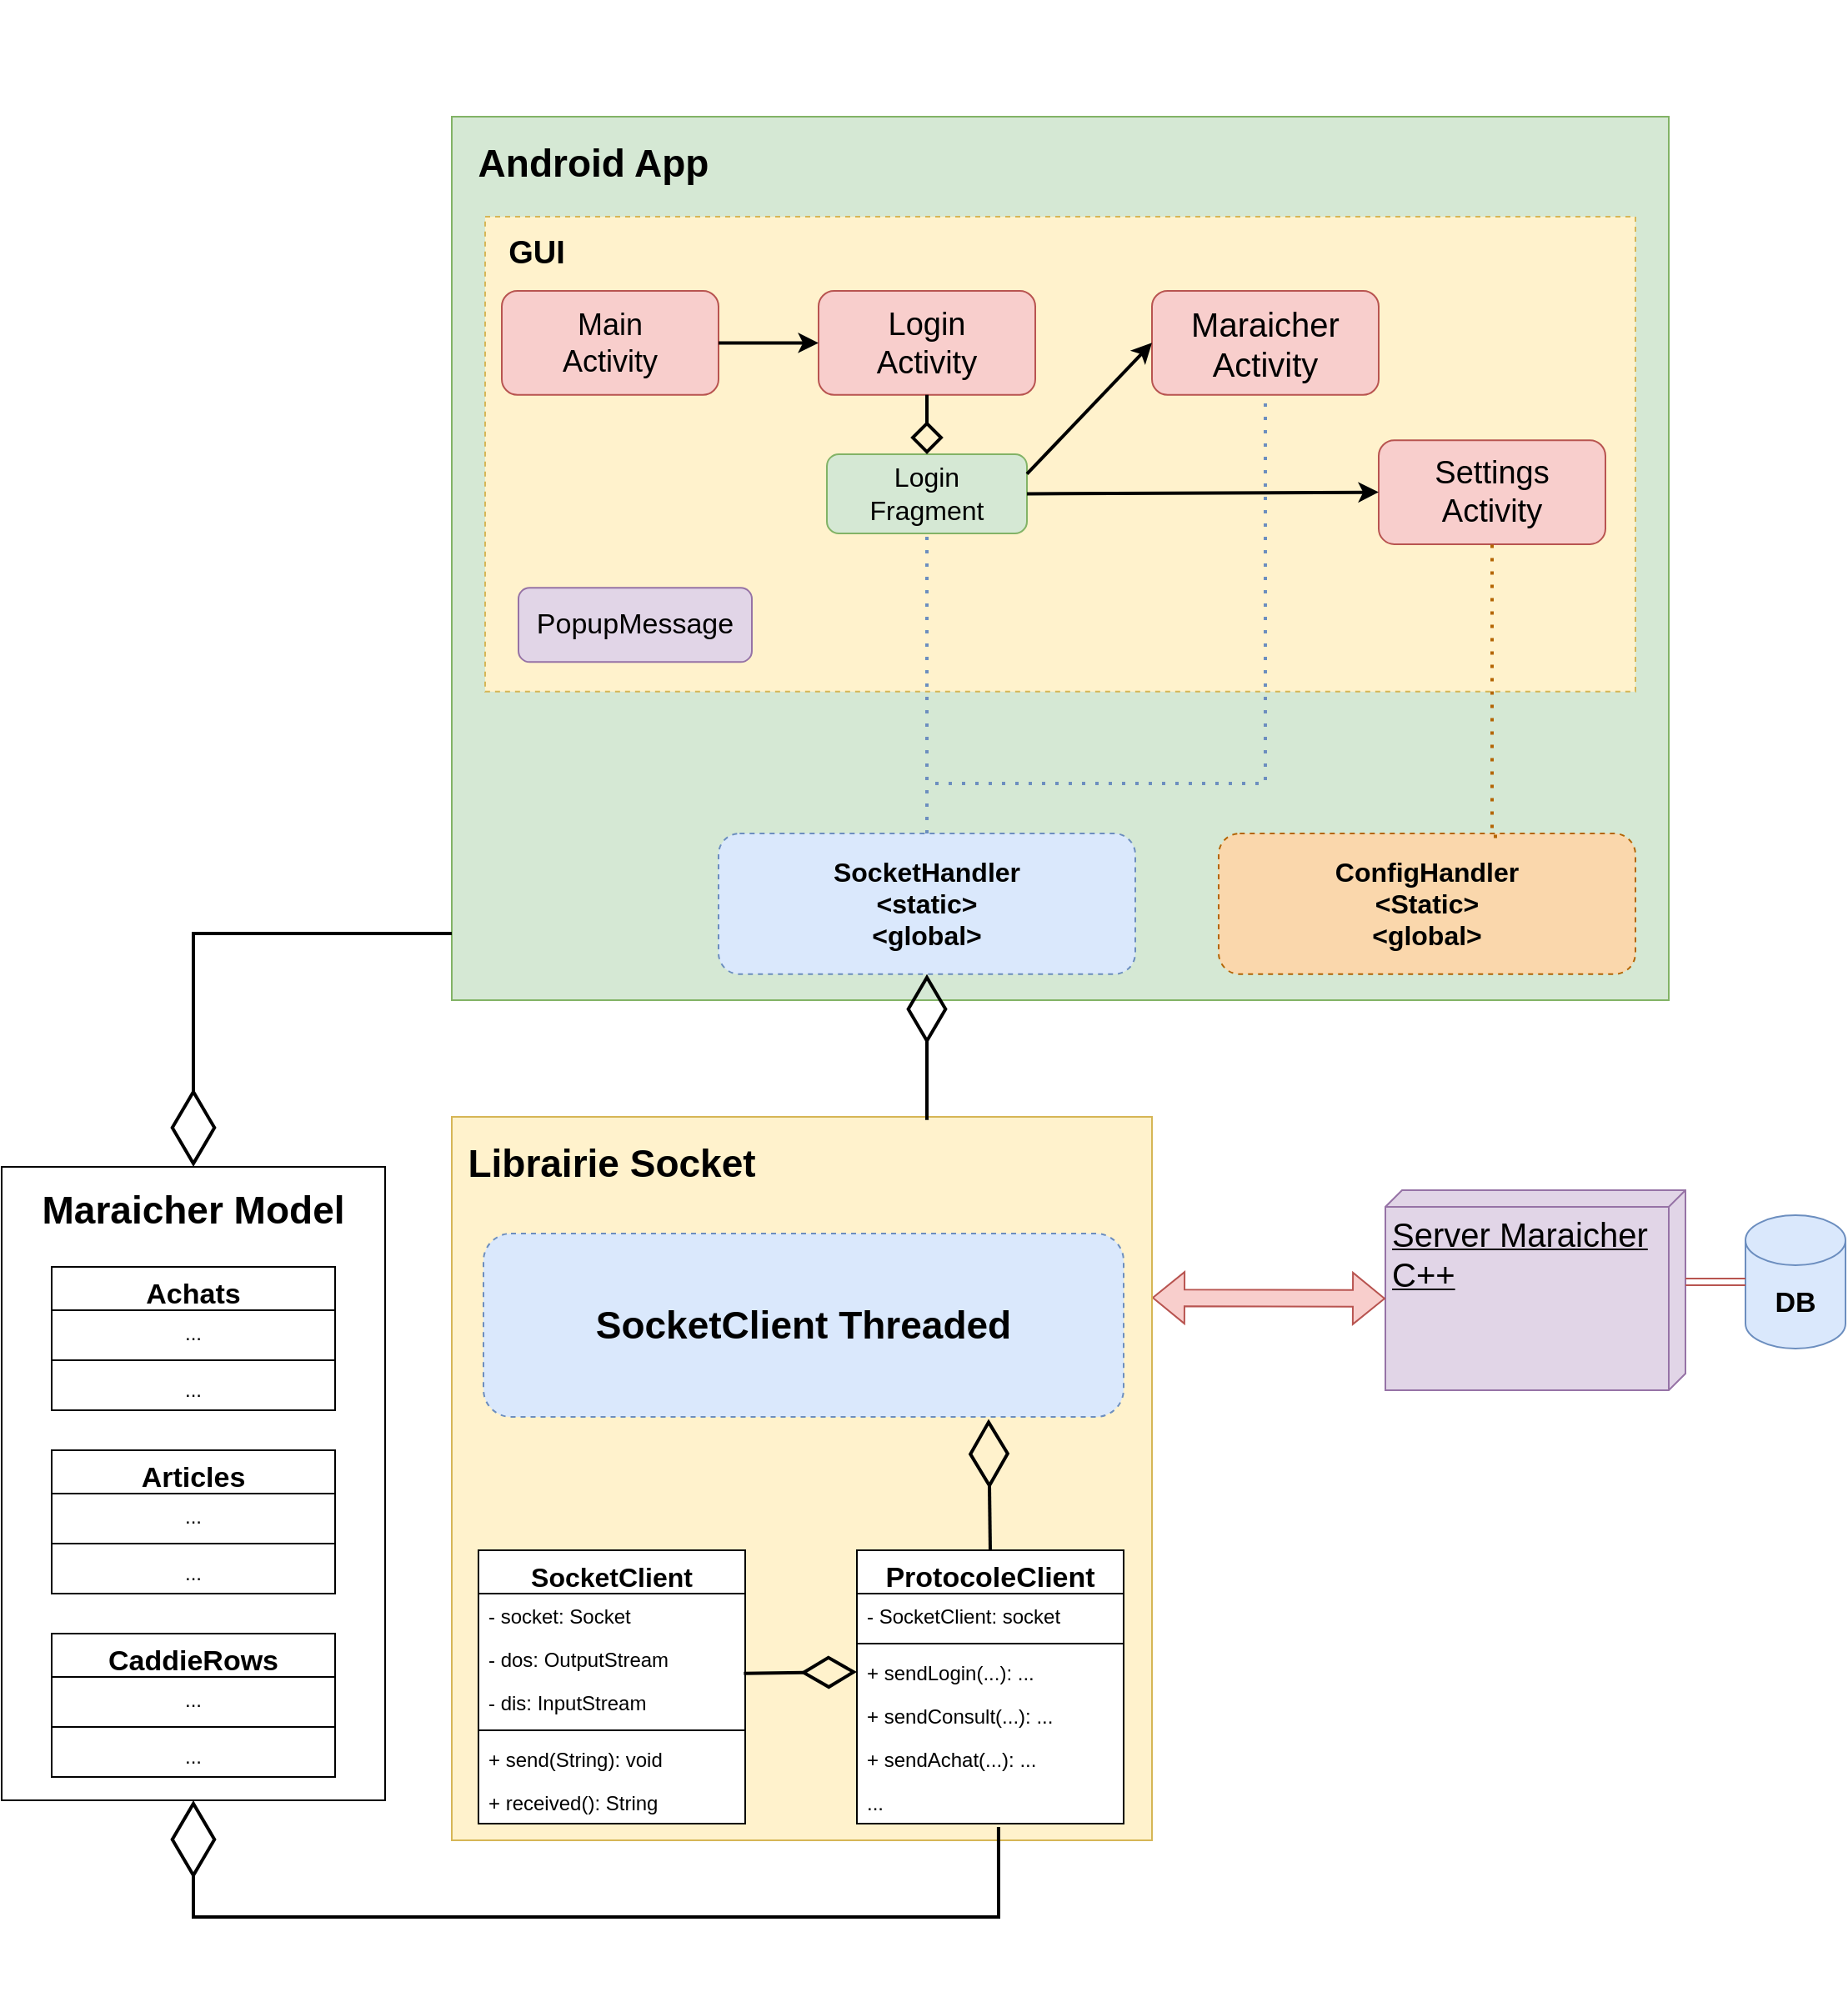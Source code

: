 <mxfile version="22.1.16" type="device">
  <diagram name="Page-1" id="jIR4Ddwty0K2tTNy6y3j">
    <mxGraphModel dx="2620" dy="2102" grid="1" gridSize="10" guides="1" tooltips="1" connect="1" arrows="1" fold="1" page="1" pageScale="1" pageWidth="827" pageHeight="1169" math="0" shadow="0">
      <root>
        <mxCell id="0" />
        <mxCell id="1" parent="0" />
        <mxCell id="7cdOygx7S8zjJ3ZrRQFf-3" value="" style="group;fillColor=none;" parent="1" vertex="1" connectable="0">
          <mxGeometry x="-60" y="-120" width="730" height="650" as="geometry" />
        </mxCell>
        <mxCell id="7cdOygx7S8zjJ3ZrRQFf-1" value="" style="rounded=0;whiteSpace=wrap;html=1;fillColor=#d5e8d4;strokeColor=#82b366;" parent="7cdOygx7S8zjJ3ZrRQFf-3" vertex="1">
          <mxGeometry y="70" width="730" height="530" as="geometry" />
        </mxCell>
        <mxCell id="7cdOygx7S8zjJ3ZrRQFf-4" value="&lt;span style=&quot;font-size: 23px;&quot;&gt;&lt;font style=&quot;font-size: 23px;&quot;&gt;Android App&lt;/font&gt;&lt;/span&gt;" style="text;html=1;strokeColor=none;fillColor=none;align=center;verticalAlign=middle;whiteSpace=wrap;rounded=0;fontStyle=1;fontSize=23;" parent="7cdOygx7S8zjJ3ZrRQFf-3" vertex="1">
          <mxGeometry y="75.005" width="170" height="45.134" as="geometry" />
        </mxCell>
        <mxCell id="7cdOygx7S8zjJ3ZrRQFf-47" value="&lt;b style=&quot;font-size: 16px;&quot;&gt;SocketHandler&lt;br&gt;&amp;lt;static&amp;gt;&lt;br&gt;&amp;lt;global&amp;gt;&lt;br&gt;&lt;/b&gt;" style="rounded=1;whiteSpace=wrap;html=1;fillColor=#dae8fc;strokeColor=#6c8ebf;dashed=1;" parent="7cdOygx7S8zjJ3ZrRQFf-3" vertex="1">
          <mxGeometry x="160" y="500.005" width="250" height="84.402" as="geometry" />
        </mxCell>
        <mxCell id="7cdOygx7S8zjJ3ZrRQFf-72" value="" style="group" parent="7cdOygx7S8zjJ3ZrRQFf-3" vertex="1" connectable="0">
          <mxGeometry x="20" y="130.002" width="690" height="320.548" as="geometry" />
        </mxCell>
        <mxCell id="7cdOygx7S8zjJ3ZrRQFf-71" value="" style="rounded=0;whiteSpace=wrap;html=1;fillColor=#fff2cc;strokeColor=#d6b656;dashed=1;" parent="7cdOygx7S8zjJ3ZrRQFf-72" vertex="1">
          <mxGeometry width="690" height="284.932" as="geometry" />
        </mxCell>
        <mxCell id="7cdOygx7S8zjJ3ZrRQFf-70" value="&lt;b style=&quot;border-color: var(--border-color);&quot;&gt;&lt;font style=&quot;font-size: 19px;&quot;&gt;GUI&lt;/font&gt;&lt;/b&gt;" style="text;html=1;strokeColor=none;fillColor=none;align=center;verticalAlign=middle;whiteSpace=wrap;rounded=0;" parent="7cdOygx7S8zjJ3ZrRQFf-72" vertex="1">
          <mxGeometry y="8.904" width="62.26" height="26.712" as="geometry" />
        </mxCell>
        <mxCell id="7cdOygx7S8zjJ3ZrRQFf-73" value="&lt;font style=&quot;font-size: 19px;&quot;&gt;Login&lt;br&gt;Activity&lt;/font&gt;" style="rounded=1;whiteSpace=wrap;html=1;fillColor=#f8cecc;strokeColor=#b85450;" parent="7cdOygx7S8zjJ3ZrRQFf-72" vertex="1">
          <mxGeometry x="200" y="44.521" width="130" height="62.329" as="geometry" />
        </mxCell>
        <mxCell id="7cdOygx7S8zjJ3ZrRQFf-74" value="&lt;font style=&quot;font-size: 16px;&quot;&gt;Login&lt;br&gt;Fragment&lt;/font&gt;" style="rounded=1;whiteSpace=wrap;html=1;fillColor=#d5e8d4;strokeColor=#82b366;" parent="7cdOygx7S8zjJ3ZrRQFf-72" vertex="1">
          <mxGeometry x="205" y="142.47" width="120" height="47.53" as="geometry" />
        </mxCell>
        <mxCell id="7cdOygx7S8zjJ3ZrRQFf-75" value="&lt;font style=&quot;font-size: 18px;&quot;&gt;Main&lt;br&gt;Activity&lt;/font&gt;" style="rounded=1;whiteSpace=wrap;html=1;fillColor=#f8cecc;strokeColor=#b85450;" parent="7cdOygx7S8zjJ3ZrRQFf-72" vertex="1">
          <mxGeometry x="10" y="44.521" width="130" height="62.329" as="geometry" />
        </mxCell>
        <mxCell id="7cdOygx7S8zjJ3ZrRQFf-77" value="&lt;font style=&quot;font-size: 19px;&quot;&gt;Settings&lt;br&gt;Activity&lt;/font&gt;" style="rounded=1;whiteSpace=wrap;html=1;fillColor=#f8cecc;strokeColor=#b85450;" parent="7cdOygx7S8zjJ3ZrRQFf-72" vertex="1">
          <mxGeometry x="536" y="134.11" width="136" height="62.329" as="geometry" />
        </mxCell>
        <mxCell id="7cdOygx7S8zjJ3ZrRQFf-78" value="&lt;font style=&quot;font-size: 17px;&quot;&gt;PopupMessage&lt;/font&gt;" style="rounded=1;whiteSpace=wrap;html=1;fillColor=#e1d5e7;strokeColor=#9673a6;" parent="7cdOygx7S8zjJ3ZrRQFf-72" vertex="1">
          <mxGeometry x="20" y="222.603" width="140" height="44.521" as="geometry" />
        </mxCell>
        <mxCell id="7cdOygx7S8zjJ3ZrRQFf-79" value="" style="endArrow=classic;html=1;rounded=0;exitX=1;exitY=0.5;exitDx=0;exitDy=0;entryX=0;entryY=0.5;entryDx=0;entryDy=0;strokeWidth=2;" parent="7cdOygx7S8zjJ3ZrRQFf-72" source="7cdOygx7S8zjJ3ZrRQFf-75" target="7cdOygx7S8zjJ3ZrRQFf-73" edge="1">
          <mxGeometry width="50" height="50" relative="1" as="geometry">
            <mxPoint x="-150" y="204.795" as="sourcePoint" />
            <mxPoint x="-100" y="160.274" as="targetPoint" />
          </mxGeometry>
        </mxCell>
        <mxCell id="7cdOygx7S8zjJ3ZrRQFf-81" value="" style="endArrow=diamond;html=1;rounded=0;exitX=0.5;exitY=1;exitDx=0;exitDy=0;endFill=0;endSize=15;strokeWidth=2;" parent="7cdOygx7S8zjJ3ZrRQFf-72" source="7cdOygx7S8zjJ3ZrRQFf-73" target="7cdOygx7S8zjJ3ZrRQFf-74" edge="1">
          <mxGeometry width="50" height="50" relative="1" as="geometry">
            <mxPoint x="220" y="124.658" as="sourcePoint" />
            <mxPoint x="270" y="80.137" as="targetPoint" />
          </mxGeometry>
        </mxCell>
        <mxCell id="7cdOygx7S8zjJ3ZrRQFf-82" value="&lt;font style=&quot;font-size: 20px;&quot;&gt;Maraicher Activity&lt;/font&gt;" style="rounded=1;whiteSpace=wrap;html=1;fillColor=#f8cecc;strokeColor=#b85450;" parent="7cdOygx7S8zjJ3ZrRQFf-72" vertex="1">
          <mxGeometry x="400" y="44.521" width="136" height="62.329" as="geometry" />
        </mxCell>
        <mxCell id="7cdOygx7S8zjJ3ZrRQFf-84" value="" style="endArrow=classic;html=1;rounded=0;entryX=0;entryY=0.5;entryDx=0;entryDy=0;exitX=1;exitY=0.25;exitDx=0;exitDy=0;strokeWidth=2;" parent="7cdOygx7S8zjJ3ZrRQFf-72" source="7cdOygx7S8zjJ3ZrRQFf-74" target="7cdOygx7S8zjJ3ZrRQFf-82" edge="1">
          <mxGeometry width="50" height="50" relative="1" as="geometry">
            <mxPoint x="120" y="273.356" as="sourcePoint" />
            <mxPoint x="170" y="228.836" as="targetPoint" />
          </mxGeometry>
        </mxCell>
        <mxCell id="7cdOygx7S8zjJ3ZrRQFf-80" value="" style="endArrow=classic;html=1;rounded=0;exitX=1;exitY=0.5;exitDx=0;exitDy=0;entryX=0;entryY=0.5;entryDx=0;entryDy=0;strokeWidth=2;" parent="7cdOygx7S8zjJ3ZrRQFf-72" source="7cdOygx7S8zjJ3ZrRQFf-74" target="7cdOygx7S8zjJ3ZrRQFf-77" edge="1">
          <mxGeometry width="50" height="50" relative="1" as="geometry">
            <mxPoint x="350" y="80.137" as="sourcePoint" />
            <mxPoint x="400" y="35.616" as="targetPoint" />
          </mxGeometry>
        </mxCell>
        <mxCell id="7cdOygx7S8zjJ3ZrRQFf-85" value="" style="endArrow=none;dashed=1;html=1;dashPattern=1 3;strokeWidth=2;rounded=0;entryX=0.5;entryY=1;entryDx=0;entryDy=0;exitX=0.5;exitY=0;exitDx=0;exitDy=0;fillColor=#dae8fc;strokeColor=#6c8ebf;" parent="7cdOygx7S8zjJ3ZrRQFf-3" source="7cdOygx7S8zjJ3ZrRQFf-47" target="7cdOygx7S8zjJ3ZrRQFf-74" edge="1">
          <mxGeometry width="50" height="50" relative="1" as="geometry">
            <mxPoint x="-320" y="480.822" as="sourcePoint" />
            <mxPoint x="-270" y="436.301" as="targetPoint" />
            <Array as="points" />
          </mxGeometry>
        </mxCell>
        <mxCell id="7cdOygx7S8zjJ3ZrRQFf-89" value="&lt;b style=&quot;font-size: 16px;&quot;&gt;ConfigHandler&lt;br&gt;&amp;lt;Static&amp;gt;&lt;br&gt;&amp;lt;global&amp;gt;&lt;br&gt;&lt;/b&gt;" style="rounded=1;whiteSpace=wrap;html=1;fillColor=#fad7ac;strokeColor=#b46504;dashed=1;" parent="7cdOygx7S8zjJ3ZrRQFf-3" vertex="1">
          <mxGeometry x="460" y="500.005" width="250" height="84.402" as="geometry" />
        </mxCell>
        <mxCell id="7cdOygx7S8zjJ3ZrRQFf-90" value="" style="endArrow=none;dashed=1;html=1;dashPattern=1 3;strokeWidth=2;rounded=0;entryX=0.5;entryY=1;entryDx=0;entryDy=0;exitX=0.668;exitY=0.021;exitDx=0;exitDy=0;exitPerimeter=0;edgeStyle=orthogonalEdgeStyle;fillColor=#fad7ac;strokeColor=#b46504;" parent="7cdOygx7S8zjJ3ZrRQFf-3" source="7cdOygx7S8zjJ3ZrRQFf-89" target="7cdOygx7S8zjJ3ZrRQFf-77" edge="1">
          <mxGeometry width="50" height="50" relative="1" as="geometry">
            <mxPoint x="790" y="454.11" as="sourcePoint" />
            <mxPoint x="840" y="409.589" as="targetPoint" />
            <Array as="points">
              <mxPoint x="624" y="502" />
            </Array>
          </mxGeometry>
        </mxCell>
        <mxCell id="7cdOygx7S8zjJ3ZrRQFf-8" value="&lt;font style=&quot;font-size: 20px;&quot;&gt;Server Maraicher C++&lt;/font&gt;" style="verticalAlign=top;align=left;spacingTop=8;spacingLeft=2;spacingRight=12;shape=cube;size=10;direction=south;fontStyle=4;html=1;whiteSpace=wrap;fillColor=#e1d5e7;strokeColor=#9673a6;" parent="1" vertex="1">
          <mxGeometry x="500" y="594" width="180" height="120" as="geometry" />
        </mxCell>
        <mxCell id="7cdOygx7S8zjJ3ZrRQFf-9" value="&lt;b&gt;&lt;font style=&quot;font-size: 17px;&quot;&gt;DB&lt;/font&gt;&lt;/b&gt;" style="shape=cylinder3;whiteSpace=wrap;html=1;boundedLbl=1;backgroundOutline=1;size=15;fillColor=#dae8fc;strokeColor=#6c8ebf;" parent="1" vertex="1">
          <mxGeometry x="716" y="609" width="60" height="80" as="geometry" />
        </mxCell>
        <mxCell id="7cdOygx7S8zjJ3ZrRQFf-87" value="" style="endArrow=none;dashed=1;html=1;dashPattern=1 3;strokeWidth=2;rounded=0;entryX=0.5;entryY=1;entryDx=0;entryDy=0;fillColor=#dae8fc;strokeColor=#6c8ebf;edgeStyle=orthogonalEdgeStyle;" parent="1" target="7cdOygx7S8zjJ3ZrRQFf-82" edge="1">
          <mxGeometry width="50" height="50" relative="1" as="geometry">
            <mxPoint x="230" y="350" as="sourcePoint" />
            <mxPoint x="770" y="180" as="targetPoint" />
            <Array as="points">
              <mxPoint x="230" y="350" />
              <mxPoint x="428" y="350" />
            </Array>
          </mxGeometry>
        </mxCell>
        <mxCell id="7cdOygx7S8zjJ3ZrRQFf-10" value="" style="endArrow=classic;startArrow=classic;html=1;rounded=0;exitX=0;exitY=0;exitDx=55;exitDy=0;exitPerimeter=0;entryX=0;entryY=0.5;entryDx=0;entryDy=0;entryPerimeter=0;shape=link;fillColor=#f8cecc;strokeColor=#b85450;" parent="1" source="7cdOygx7S8zjJ3ZrRQFf-8" target="7cdOygx7S8zjJ3ZrRQFf-9" edge="1">
          <mxGeometry width="100" height="100" relative="1" as="geometry">
            <mxPoint x="710" y="840" as="sourcePoint" />
            <mxPoint x="810" y="740" as="targetPoint" />
          </mxGeometry>
        </mxCell>
        <mxCell id="7cdOygx7S8zjJ3ZrRQFf-11" value="" style="endArrow=classic;startArrow=classic;html=1;rounded=0;exitX=1;exitY=0.25;exitDx=0;exitDy=0;entryX=0;entryY=0;entryDx=65;entryDy=180;entryPerimeter=0;shape=flexArrow;fillColor=#f8cecc;strokeColor=#b85450;" parent="1" source="7cdOygx7S8zjJ3ZrRQFf-5" target="7cdOygx7S8zjJ3ZrRQFf-8" edge="1">
          <mxGeometry width="100" height="100" relative="1" as="geometry">
            <mxPoint x="530" y="860" as="sourcePoint" />
            <mxPoint x="630" y="760" as="targetPoint" />
          </mxGeometry>
        </mxCell>
        <mxCell id="7cdOygx7S8zjJ3ZrRQFf-12" value="" style="group;dashed=1;" parent="1" vertex="1" connectable="0">
          <mxGeometry x="-60" y="550" width="420" height="434" as="geometry" />
        </mxCell>
        <mxCell id="7cdOygx7S8zjJ3ZrRQFf-5" value="" style="rounded=0;whiteSpace=wrap;html=1;fillColor=#fff2cc;strokeColor=#d6b656;" parent="7cdOygx7S8zjJ3ZrRQFf-12" vertex="1">
          <mxGeometry width="420" height="434" as="geometry" />
        </mxCell>
        <mxCell id="7cdOygx7S8zjJ3ZrRQFf-6" value="Librairie Socket" style="text;html=1;strokeColor=none;fillColor=none;align=center;verticalAlign=middle;whiteSpace=wrap;rounded=0;fontStyle=1;fontSize=23;" parent="7cdOygx7S8zjJ3ZrRQFf-12" vertex="1">
          <mxGeometry x="6" y="5.42" width="180" height="44.58" as="geometry" />
        </mxCell>
        <mxCell id="7cdOygx7S8zjJ3ZrRQFf-14" value="&lt;b&gt;&lt;font style=&quot;font-size: 23px;&quot;&gt;SocketClient Threaded&lt;/font&gt;&lt;/b&gt;" style="rounded=1;whiteSpace=wrap;html=1;fillColor=#dae8fc;strokeColor=#6c8ebf;dashed=1;" parent="7cdOygx7S8zjJ3ZrRQFf-12" vertex="1">
          <mxGeometry x="19" y="70" width="384" height="110" as="geometry" />
        </mxCell>
        <mxCell id="7cdOygx7S8zjJ3ZrRQFf-25" value="" style="group" parent="7cdOygx7S8zjJ3ZrRQFf-12" vertex="1" connectable="0">
          <mxGeometry x="16" y="260" width="160" height="164" as="geometry" />
        </mxCell>
        <mxCell id="7cdOygx7S8zjJ3ZrRQFf-23" value="" style="rounded=0;whiteSpace=wrap;html=1;" parent="7cdOygx7S8zjJ3ZrRQFf-25" vertex="1">
          <mxGeometry width="160" height="164" as="geometry" />
        </mxCell>
        <mxCell id="7cdOygx7S8zjJ3ZrRQFf-15" value="&lt;font style=&quot;font-size: 16px;&quot;&gt;SocketClient&lt;/font&gt;" style="swimlane;fontStyle=1;align=center;verticalAlign=top;childLayout=stackLayout;horizontal=1;startSize=26;horizontalStack=0;resizeParent=1;resizeParentMax=0;resizeLast=0;collapsible=1;marginBottom=0;whiteSpace=wrap;html=1;" parent="7cdOygx7S8zjJ3ZrRQFf-25" vertex="1">
          <mxGeometry width="160" height="164" as="geometry" />
        </mxCell>
        <mxCell id="7cdOygx7S8zjJ3ZrRQFf-16" value="- socket: Socket&amp;nbsp;" style="text;align=left;verticalAlign=top;spacingLeft=4;spacingRight=4;overflow=hidden;rotatable=0;points=[[0,0.5],[1,0.5]];portConstraint=eastwest;whiteSpace=wrap;html=1;" parent="7cdOygx7S8zjJ3ZrRQFf-15" vertex="1">
          <mxGeometry y="26" width="160" height="26" as="geometry" />
        </mxCell>
        <mxCell id="7cdOygx7S8zjJ3ZrRQFf-19" value="-&amp;nbsp;dos: OutputStream&amp;nbsp;" style="text;strokeColor=none;fillColor=none;align=left;verticalAlign=top;spacingLeft=4;spacingRight=4;overflow=hidden;rotatable=0;points=[[0,0.5],[1,0.5]];portConstraint=eastwest;whiteSpace=wrap;html=1;" parent="7cdOygx7S8zjJ3ZrRQFf-15" vertex="1">
          <mxGeometry y="52" width="160" height="26" as="geometry" />
        </mxCell>
        <mxCell id="7cdOygx7S8zjJ3ZrRQFf-20" value="- dis: InputStream" style="text;strokeColor=none;fillColor=none;align=left;verticalAlign=top;spacingLeft=4;spacingRight=4;overflow=hidden;rotatable=0;points=[[0,0.5],[1,0.5]];portConstraint=eastwest;whiteSpace=wrap;html=1;" parent="7cdOygx7S8zjJ3ZrRQFf-15" vertex="1">
          <mxGeometry y="78" width="160" height="26" as="geometry" />
        </mxCell>
        <mxCell id="7cdOygx7S8zjJ3ZrRQFf-17" value="" style="line;strokeWidth=1;fillColor=none;align=left;verticalAlign=middle;spacingTop=-1;spacingLeft=3;spacingRight=3;rotatable=0;labelPosition=right;points=[];portConstraint=eastwest;strokeColor=inherit;" parent="7cdOygx7S8zjJ3ZrRQFf-15" vertex="1">
          <mxGeometry y="104" width="160" height="8" as="geometry" />
        </mxCell>
        <mxCell id="7cdOygx7S8zjJ3ZrRQFf-18" value="+ send(String): void" style="text;strokeColor=none;fillColor=none;align=left;verticalAlign=top;spacingLeft=4;spacingRight=4;overflow=hidden;rotatable=0;points=[[0,0.5],[1,0.5]];portConstraint=eastwest;whiteSpace=wrap;html=1;" parent="7cdOygx7S8zjJ3ZrRQFf-15" vertex="1">
          <mxGeometry y="112" width="160" height="26" as="geometry" />
        </mxCell>
        <mxCell id="7cdOygx7S8zjJ3ZrRQFf-21" value="+ received(): String" style="text;strokeColor=none;fillColor=none;align=left;verticalAlign=top;spacingLeft=4;spacingRight=4;overflow=hidden;rotatable=0;points=[[0,0.5],[1,0.5]];portConstraint=eastwest;whiteSpace=wrap;html=1;" parent="7cdOygx7S8zjJ3ZrRQFf-15" vertex="1">
          <mxGeometry y="138" width="160" height="26" as="geometry" />
        </mxCell>
        <mxCell id="7cdOygx7S8zjJ3ZrRQFf-33" value="" style="group" parent="7cdOygx7S8zjJ3ZrRQFf-12" vertex="1" connectable="0">
          <mxGeometry x="243" y="260" width="160" height="164" as="geometry" />
        </mxCell>
        <mxCell id="7cdOygx7S8zjJ3ZrRQFf-34" value="" style="rounded=0;whiteSpace=wrap;html=1;" parent="7cdOygx7S8zjJ3ZrRQFf-33" vertex="1">
          <mxGeometry width="160" height="164" as="geometry" />
        </mxCell>
        <mxCell id="7cdOygx7S8zjJ3ZrRQFf-35" value="&lt;font style=&quot;font-size: 17px;&quot;&gt;ProtocoleClient&lt;/font&gt;" style="swimlane;fontStyle=1;align=center;verticalAlign=top;childLayout=stackLayout;horizontal=1;startSize=26;horizontalStack=0;resizeParent=1;resizeParentMax=0;resizeLast=0;collapsible=1;marginBottom=0;whiteSpace=wrap;html=1;" parent="7cdOygx7S8zjJ3ZrRQFf-33" vertex="1">
          <mxGeometry width="160" height="164" as="geometry" />
        </mxCell>
        <mxCell id="7cdOygx7S8zjJ3ZrRQFf-36" value="- SocketClient: socket&amp;nbsp;" style="text;align=left;verticalAlign=top;spacingLeft=4;spacingRight=4;overflow=hidden;rotatable=0;points=[[0,0.5],[1,0.5]];portConstraint=eastwest;whiteSpace=wrap;html=1;" parent="7cdOygx7S8zjJ3ZrRQFf-35" vertex="1">
          <mxGeometry y="26" width="160" height="26" as="geometry" />
        </mxCell>
        <mxCell id="7cdOygx7S8zjJ3ZrRQFf-39" value="" style="line;strokeWidth=1;fillColor=none;align=left;verticalAlign=middle;spacingTop=-1;spacingLeft=3;spacingRight=3;rotatable=0;labelPosition=right;points=[];portConstraint=eastwest;strokeColor=inherit;" parent="7cdOygx7S8zjJ3ZrRQFf-35" vertex="1">
          <mxGeometry y="52" width="160" height="8" as="geometry" />
        </mxCell>
        <mxCell id="7cdOygx7S8zjJ3ZrRQFf-40" value="+ sendLogin(...): ..." style="text;strokeColor=none;fillColor=none;align=left;verticalAlign=top;spacingLeft=4;spacingRight=4;overflow=hidden;rotatable=0;points=[[0,0.5],[1,0.5]];portConstraint=eastwest;whiteSpace=wrap;html=1;" parent="7cdOygx7S8zjJ3ZrRQFf-35" vertex="1">
          <mxGeometry y="60" width="160" height="26" as="geometry" />
        </mxCell>
        <mxCell id="7cdOygx7S8zjJ3ZrRQFf-41" value="+ sendConsult(...): ..." style="text;strokeColor=none;fillColor=none;align=left;verticalAlign=top;spacingLeft=4;spacingRight=4;overflow=hidden;rotatable=0;points=[[0,0.5],[1,0.5]];portConstraint=eastwest;whiteSpace=wrap;html=1;" parent="7cdOygx7S8zjJ3ZrRQFf-35" vertex="1">
          <mxGeometry y="86" width="160" height="26" as="geometry" />
        </mxCell>
        <mxCell id="7cdOygx7S8zjJ3ZrRQFf-42" value="+ sendAchat(...): ..." style="text;strokeColor=none;fillColor=none;align=left;verticalAlign=top;spacingLeft=4;spacingRight=4;overflow=hidden;rotatable=0;points=[[0,0.5],[1,0.5]];portConstraint=eastwest;whiteSpace=wrap;html=1;" parent="7cdOygx7S8zjJ3ZrRQFf-35" vertex="1">
          <mxGeometry y="112" width="160" height="26" as="geometry" />
        </mxCell>
        <mxCell id="7cdOygx7S8zjJ3ZrRQFf-43" value="..." style="text;strokeColor=none;fillColor=none;align=left;verticalAlign=top;spacingLeft=4;spacingRight=4;overflow=hidden;rotatable=0;points=[[0,0.5],[1,0.5]];portConstraint=eastwest;whiteSpace=wrap;html=1;" parent="7cdOygx7S8zjJ3ZrRQFf-35" vertex="1">
          <mxGeometry y="138" width="160" height="26" as="geometry" />
        </mxCell>
        <mxCell id="7cdOygx7S8zjJ3ZrRQFf-44" value="" style="endArrow=diamondThin;html=1;rounded=0;entryX=0.789;entryY=1.011;entryDx=0;entryDy=0;exitX=0.5;exitY=0;exitDx=0;exitDy=0;entryPerimeter=0;endFill=0;endSize=36;strokeWidth=2;" parent="7cdOygx7S8zjJ3ZrRQFf-12" source="7cdOygx7S8zjJ3ZrRQFf-35" target="7cdOygx7S8zjJ3ZrRQFf-14" edge="1">
          <mxGeometry width="50" height="50" relative="1" as="geometry">
            <mxPoint x="120" y="220" as="sourcePoint" />
            <mxPoint x="170" y="170" as="targetPoint" />
          </mxGeometry>
        </mxCell>
        <mxCell id="7cdOygx7S8zjJ3ZrRQFf-45" value="" style="endArrow=diamondThin;html=1;rounded=0;exitX=0.995;exitY=-0.159;exitDx=0;exitDy=0;exitPerimeter=0;entryX=0;entryY=0.5;entryDx=0;entryDy=0;endFill=0;endSize=28;strokeWidth=2;" parent="7cdOygx7S8zjJ3ZrRQFf-12" source="7cdOygx7S8zjJ3ZrRQFf-20" target="7cdOygx7S8zjJ3ZrRQFf-40" edge="1">
          <mxGeometry width="50" height="50" relative="1" as="geometry">
            <mxPoint x="180" y="330" as="sourcePoint" />
            <mxPoint x="230" y="280" as="targetPoint" />
          </mxGeometry>
        </mxCell>
        <mxCell id="7cdOygx7S8zjJ3ZrRQFf-50" value="" style="endArrow=diamondThin;html=1;rounded=0;entryX=0.5;entryY=1;entryDx=0;entryDy=0;exitX=0.681;exitY=0.002;exitDx=0;exitDy=0;edgeStyle=orthogonalEdgeStyle;endFill=0;endSize=36;strokeWidth=2;exitPerimeter=0;" parent="1" source="7cdOygx7S8zjJ3ZrRQFf-5" target="7cdOygx7S8zjJ3ZrRQFf-47" edge="1">
          <mxGeometry width="50" height="50" relative="1" as="geometry">
            <mxPoint x="40" y="530" as="sourcePoint" />
            <mxPoint x="90" y="480" as="targetPoint" />
            <Array as="points">
              <mxPoint x="225" y="551" />
            </Array>
          </mxGeometry>
        </mxCell>
        <mxCell id="7cdOygx7S8zjJ3ZrRQFf-54" value="" style="group" parent="1" vertex="1" connectable="0">
          <mxGeometry x="-330" y="580" width="230" height="380" as="geometry" />
        </mxCell>
        <mxCell id="7cdOygx7S8zjJ3ZrRQFf-51" value="" style="rounded=0;whiteSpace=wrap;html=1;" parent="7cdOygx7S8zjJ3ZrRQFf-54" vertex="1">
          <mxGeometry width="230" height="380" as="geometry" />
        </mxCell>
        <mxCell id="7cdOygx7S8zjJ3ZrRQFf-53" value="Maraicher Model" style="text;html=1;strokeColor=none;fillColor=none;align=center;verticalAlign=middle;whiteSpace=wrap;rounded=0;fontStyle=1;fontSize=23;" parent="7cdOygx7S8zjJ3ZrRQFf-54" vertex="1">
          <mxGeometry x="5" y="6" width="220" height="40" as="geometry" />
        </mxCell>
        <mxCell id="7cdOygx7S8zjJ3ZrRQFf-55" value="&lt;font style=&quot;font-size: 17px;&quot;&gt;Achats&lt;/font&gt;" style="swimlane;fontStyle=1;align=center;verticalAlign=top;childLayout=stackLayout;horizontal=1;startSize=26;horizontalStack=0;resizeParent=1;resizeParentMax=0;resizeLast=0;collapsible=1;marginBottom=0;whiteSpace=wrap;html=1;" parent="7cdOygx7S8zjJ3ZrRQFf-54" vertex="1">
          <mxGeometry x="29.999" y="60" width="170" height="86" as="geometry" />
        </mxCell>
        <mxCell id="7cdOygx7S8zjJ3ZrRQFf-56" value="..." style="text;strokeColor=none;fillColor=none;align=center;verticalAlign=top;spacingLeft=4;spacingRight=4;overflow=hidden;rotatable=0;points=[[0,0.5],[1,0.5]];portConstraint=eastwest;whiteSpace=wrap;html=1;" parent="7cdOygx7S8zjJ3ZrRQFf-55" vertex="1">
          <mxGeometry y="26" width="170" height="26" as="geometry" />
        </mxCell>
        <mxCell id="7cdOygx7S8zjJ3ZrRQFf-57" value="" style="line;strokeWidth=1;fillColor=none;align=left;verticalAlign=middle;spacingTop=-1;spacingLeft=3;spacingRight=3;rotatable=0;labelPosition=right;points=[];portConstraint=eastwest;strokeColor=inherit;" parent="7cdOygx7S8zjJ3ZrRQFf-55" vertex="1">
          <mxGeometry y="52" width="170" height="8" as="geometry" />
        </mxCell>
        <mxCell id="7cdOygx7S8zjJ3ZrRQFf-58" value="..." style="text;strokeColor=none;fillColor=none;align=center;verticalAlign=top;spacingLeft=4;spacingRight=4;overflow=hidden;rotatable=0;points=[[0,0.5],[1,0.5]];portConstraint=eastwest;whiteSpace=wrap;html=1;" parent="7cdOygx7S8zjJ3ZrRQFf-55" vertex="1">
          <mxGeometry y="60" width="170" height="26" as="geometry" />
        </mxCell>
        <mxCell id="7cdOygx7S8zjJ3ZrRQFf-59" value="&lt;font style=&quot;font-size: 17px;&quot;&gt;Articles&lt;/font&gt;" style="swimlane;fontStyle=1;align=center;verticalAlign=top;childLayout=stackLayout;horizontal=1;startSize=26;horizontalStack=0;resizeParent=1;resizeParentMax=0;resizeLast=0;collapsible=1;marginBottom=0;whiteSpace=wrap;html=1;" parent="7cdOygx7S8zjJ3ZrRQFf-54" vertex="1">
          <mxGeometry x="29.999" y="170" width="170" height="86" as="geometry" />
        </mxCell>
        <mxCell id="7cdOygx7S8zjJ3ZrRQFf-60" value="..." style="text;strokeColor=none;fillColor=none;align=center;verticalAlign=top;spacingLeft=4;spacingRight=4;overflow=hidden;rotatable=0;points=[[0,0.5],[1,0.5]];portConstraint=eastwest;whiteSpace=wrap;html=1;" parent="7cdOygx7S8zjJ3ZrRQFf-59" vertex="1">
          <mxGeometry y="26" width="170" height="26" as="geometry" />
        </mxCell>
        <mxCell id="7cdOygx7S8zjJ3ZrRQFf-61" value="" style="line;strokeWidth=1;fillColor=none;align=left;verticalAlign=middle;spacingTop=-1;spacingLeft=3;spacingRight=3;rotatable=0;labelPosition=right;points=[];portConstraint=eastwest;strokeColor=inherit;" parent="7cdOygx7S8zjJ3ZrRQFf-59" vertex="1">
          <mxGeometry y="52" width="170" height="8" as="geometry" />
        </mxCell>
        <mxCell id="7cdOygx7S8zjJ3ZrRQFf-62" value="..." style="text;strokeColor=none;fillColor=none;align=center;verticalAlign=top;spacingLeft=4;spacingRight=4;overflow=hidden;rotatable=0;points=[[0,0.5],[1,0.5]];portConstraint=eastwest;whiteSpace=wrap;html=1;" parent="7cdOygx7S8zjJ3ZrRQFf-59" vertex="1">
          <mxGeometry y="60" width="170" height="26" as="geometry" />
        </mxCell>
        <mxCell id="7cdOygx7S8zjJ3ZrRQFf-63" value="&lt;font style=&quot;font-size: 17px;&quot;&gt;CaddieRows&lt;/font&gt;" style="swimlane;fontStyle=1;align=center;verticalAlign=top;childLayout=stackLayout;horizontal=1;startSize=26;horizontalStack=0;resizeParent=1;resizeParentMax=0;resizeLast=0;collapsible=1;marginBottom=0;whiteSpace=wrap;html=1;" parent="7cdOygx7S8zjJ3ZrRQFf-54" vertex="1">
          <mxGeometry x="29.999" y="280" width="170" height="86" as="geometry" />
        </mxCell>
        <mxCell id="7cdOygx7S8zjJ3ZrRQFf-64" value="..." style="text;strokeColor=none;fillColor=none;align=center;verticalAlign=top;spacingLeft=4;spacingRight=4;overflow=hidden;rotatable=0;points=[[0,0.5],[1,0.5]];portConstraint=eastwest;whiteSpace=wrap;html=1;" parent="7cdOygx7S8zjJ3ZrRQFf-63" vertex="1">
          <mxGeometry y="26" width="170" height="26" as="geometry" />
        </mxCell>
        <mxCell id="7cdOygx7S8zjJ3ZrRQFf-65" value="" style="line;strokeWidth=1;fillColor=none;align=left;verticalAlign=middle;spacingTop=-1;spacingLeft=3;spacingRight=3;rotatable=0;labelPosition=right;points=[];portConstraint=eastwest;strokeColor=inherit;" parent="7cdOygx7S8zjJ3ZrRQFf-63" vertex="1">
          <mxGeometry y="52" width="170" height="8" as="geometry" />
        </mxCell>
        <mxCell id="7cdOygx7S8zjJ3ZrRQFf-66" value="..." style="text;strokeColor=none;fillColor=none;align=center;verticalAlign=top;spacingLeft=4;spacingRight=4;overflow=hidden;rotatable=0;points=[[0,0.5],[1,0.5]];portConstraint=eastwest;whiteSpace=wrap;html=1;" parent="7cdOygx7S8zjJ3ZrRQFf-63" vertex="1">
          <mxGeometry y="60" width="170" height="26" as="geometry" />
        </mxCell>
        <mxCell id="7cdOygx7S8zjJ3ZrRQFf-67" value="" style="endArrow=diamondThin;html=1;rounded=0;entryX=0.5;entryY=1;entryDx=0;entryDy=0;exitX=0.531;exitY=1.077;exitDx=0;exitDy=0;exitPerimeter=0;edgeStyle=orthogonalEdgeStyle;strokeWidth=2;endFill=0;endSize=41;" parent="1" source="7cdOygx7S8zjJ3ZrRQFf-43" target="7cdOygx7S8zjJ3ZrRQFf-51" edge="1">
          <mxGeometry width="50" height="50" relative="1" as="geometry">
            <mxPoint x="-370" y="1060" as="sourcePoint" />
            <mxPoint x="-320" y="1010" as="targetPoint" />
            <Array as="points">
              <mxPoint x="268" y="1030" />
              <mxPoint x="-215" y="1030" />
            </Array>
          </mxGeometry>
        </mxCell>
        <mxCell id="7cdOygx7S8zjJ3ZrRQFf-68" value="" style="endArrow=diamondThin;html=1;rounded=0;entryX=0.5;entryY=0;entryDx=0;entryDy=0;edgeStyle=orthogonalEdgeStyle;strokeWidth=2;endFill=0;endSize=41;" parent="1" source="7cdOygx7S8zjJ3ZrRQFf-1" target="7cdOygx7S8zjJ3ZrRQFf-51" edge="1">
          <mxGeometry width="50" height="50" relative="1" as="geometry">
            <mxPoint x="-110" y="400" as="sourcePoint" />
            <mxPoint x="-500" y="430" as="targetPoint" />
            <Array as="points">
              <mxPoint x="-215" y="440" />
            </Array>
          </mxGeometry>
        </mxCell>
      </root>
    </mxGraphModel>
  </diagram>
</mxfile>
